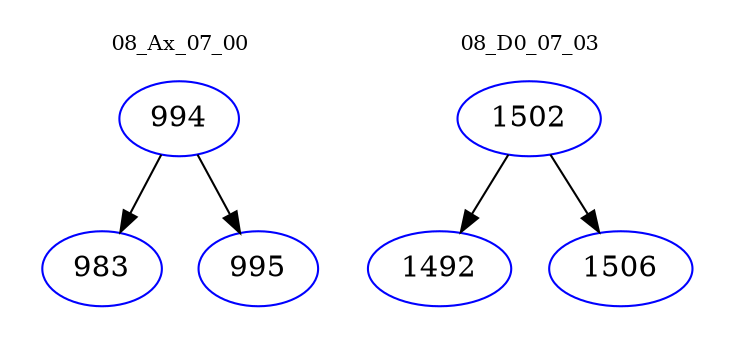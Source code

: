 digraph{
subgraph cluster_0 {
color = white
label = "08_Ax_07_00";
fontsize=10;
T0_994 [label="994", color="blue"]
T0_994 -> T0_983 [color="black"]
T0_983 [label="983", color="blue"]
T0_994 -> T0_995 [color="black"]
T0_995 [label="995", color="blue"]
}
subgraph cluster_1 {
color = white
label = "08_D0_07_03";
fontsize=10;
T1_1502 [label="1502", color="blue"]
T1_1502 -> T1_1492 [color="black"]
T1_1492 [label="1492", color="blue"]
T1_1502 -> T1_1506 [color="black"]
T1_1506 [label="1506", color="blue"]
}
}
